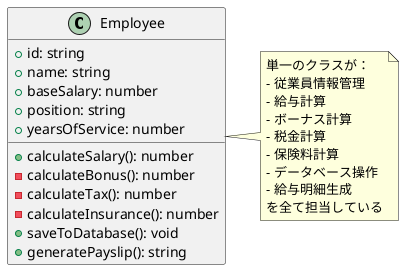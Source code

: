 @startuml BadEmployee
class Employee {
    + id: string
    + name: string
    + baseSalary: number
    + position: string
    + yearsOfService: number
    + calculateSalary(): number
    - calculateBonus(): number
    - calculateTax(): number
    - calculateInsurance(): number
    + saveToDatabase(): void
    + generatePayslip(): string
}

note right of Employee
  単一のクラスが：
  - 従業員情報管理
  - 給与計算
  - ボーナス計算
  - 税金計算
  - 保険料計算
  - データベース操作
  - 給与明細生成
  を全て担当している
end note
@enduml
